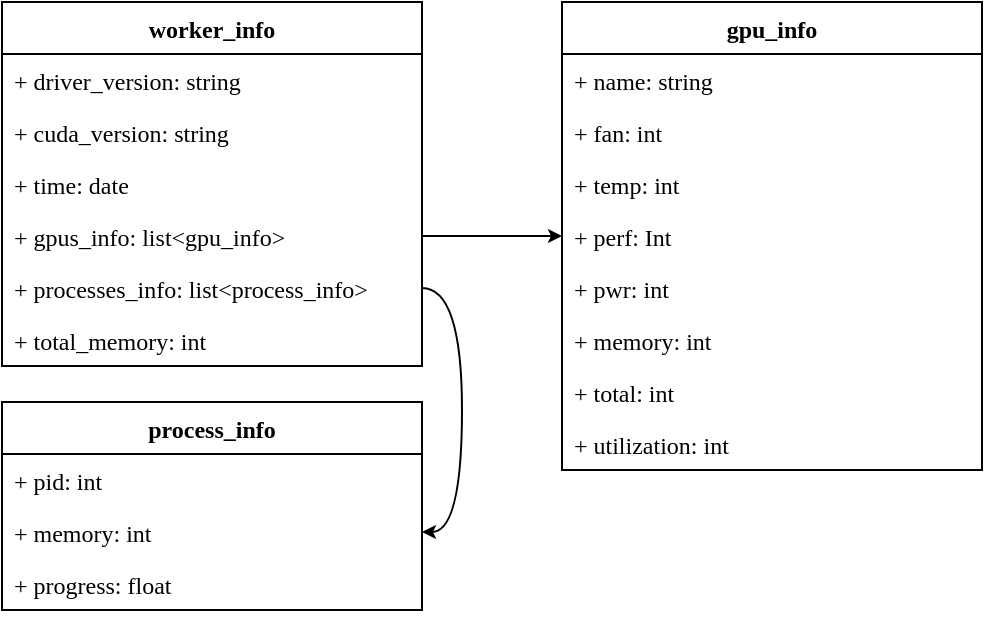 <mxfile version="20.6.2" type="github" pages="3">
  <diagram id="l8iKmZXDf4mdo6dWSt96" name="worker_info 类图">
    <mxGraphModel dx="1412" dy="698" grid="1" gridSize="10" guides="1" tooltips="1" connect="1" arrows="1" fold="1" page="1" pageScale="1" pageWidth="827" pageHeight="1169" math="0" shadow="0">
      <root>
        <mxCell id="0" />
        <mxCell id="1" parent="0" />
        <mxCell id="XGkscIAyU1HbfZGT-A6a-1" value="worker_info" style="swimlane;fontStyle=1;childLayout=stackLayout;horizontal=1;startSize=26;fillColor=none;horizontalStack=0;resizeParent=1;resizeParentMax=0;resizeLast=0;collapsible=1;marginBottom=0;swimlaneLine=1;strokeColor=default;direction=east;fontFamily=Times New Roman;" parent="1" vertex="1">
          <mxGeometry x="40" y="40" width="210" height="182" as="geometry">
            <mxRectangle x="40" y="40" width="100" height="30" as="alternateBounds" />
          </mxGeometry>
        </mxCell>
        <mxCell id="XGkscIAyU1HbfZGT-A6a-2" value="+ driver_version: string" style="text;strokeColor=none;fillColor=none;align=left;verticalAlign=top;spacingLeft=4;spacingRight=4;overflow=hidden;rotatable=0;points=[[0,0.5],[1,0.5]];portConstraint=eastwest;swimlaneLine=1;fontFamily=Times New Roman;" parent="XGkscIAyU1HbfZGT-A6a-1" vertex="1">
          <mxGeometry y="26" width="210" height="26" as="geometry" />
        </mxCell>
        <mxCell id="XGkscIAyU1HbfZGT-A6a-3" value="+ cuda_version: string" style="text;strokeColor=none;fillColor=none;align=left;verticalAlign=top;spacingLeft=4;spacingRight=4;overflow=hidden;rotatable=0;points=[[0,0.5],[1,0.5]];portConstraint=eastwest;swimlaneLine=1;fontFamily=Times New Roman;" parent="XGkscIAyU1HbfZGT-A6a-1" vertex="1">
          <mxGeometry y="52" width="210" height="26" as="geometry" />
        </mxCell>
        <mxCell id="XGkscIAyU1HbfZGT-A6a-4" value="+ time: date" style="text;strokeColor=none;fillColor=none;align=left;verticalAlign=top;spacingLeft=4;spacingRight=4;overflow=hidden;rotatable=0;points=[[0,0.5],[1,0.5]];portConstraint=eastwest;swimlaneLine=1;fontFamily=Times New Roman;" parent="XGkscIAyU1HbfZGT-A6a-1" vertex="1">
          <mxGeometry y="78" width="210" height="26" as="geometry" />
        </mxCell>
        <mxCell id="XGkscIAyU1HbfZGT-A6a-86" value="+ gpus_info: list&lt;gpu_info&gt;" style="text;strokeColor=none;fillColor=none;align=left;verticalAlign=top;spacingLeft=4;spacingRight=4;overflow=hidden;rotatable=0;points=[[0,0.5],[1,0.5]];portConstraint=eastwest;swimlaneLine=1;fontFamily=Times New Roman;" parent="XGkscIAyU1HbfZGT-A6a-1" vertex="1">
          <mxGeometry y="104" width="210" height="26" as="geometry" />
        </mxCell>
        <mxCell id="XGkscIAyU1HbfZGT-A6a-85" value="+ processes_info: list&lt;process_info&gt;" style="text;strokeColor=none;fillColor=none;align=left;verticalAlign=top;spacingLeft=4;spacingRight=4;overflow=hidden;rotatable=0;points=[[0,0.5],[1,0.5]];portConstraint=eastwest;swimlaneLine=1;fontFamily=Times New Roman;" parent="XGkscIAyU1HbfZGT-A6a-1" vertex="1">
          <mxGeometry y="130" width="210" height="26" as="geometry" />
        </mxCell>
        <mxCell id="XGkscIAyU1HbfZGT-A6a-84" value="+ total_memory: int" style="text;strokeColor=none;fillColor=none;align=left;verticalAlign=top;spacingLeft=4;spacingRight=4;overflow=hidden;rotatable=0;points=[[0,0.5],[1,0.5]];portConstraint=eastwest;swimlaneLine=1;fontFamily=Times New Roman;" parent="XGkscIAyU1HbfZGT-A6a-1" vertex="1">
          <mxGeometry y="156" width="210" height="26" as="geometry" />
        </mxCell>
        <mxCell id="Ia2evkQxHKpXpExzpttw-1" value="gpu_info" style="swimlane;fontStyle=1;childLayout=stackLayout;horizontal=1;startSize=26;fillColor=none;horizontalStack=0;resizeParent=1;resizeParentMax=0;resizeLast=0;collapsible=1;marginBottom=0;strokeColor=default;fontFamily=Times New Roman;" parent="1" vertex="1">
          <mxGeometry x="320" y="40" width="210" height="234" as="geometry" />
        </mxCell>
        <mxCell id="Ia2evkQxHKpXpExzpttw-2" value="+ name: string" style="text;strokeColor=none;fillColor=none;align=left;verticalAlign=top;spacingLeft=4;spacingRight=4;overflow=hidden;rotatable=0;points=[[0,0.5],[1,0.5]];portConstraint=eastwest;fontFamily=Times New Roman;" parent="Ia2evkQxHKpXpExzpttw-1" vertex="1">
          <mxGeometry y="26" width="210" height="26" as="geometry" />
        </mxCell>
        <mxCell id="Ia2evkQxHKpXpExzpttw-3" value="+ fan: int" style="text;strokeColor=none;fillColor=none;align=left;verticalAlign=top;spacingLeft=4;spacingRight=4;overflow=hidden;rotatable=0;points=[[0,0.5],[1,0.5]];portConstraint=eastwest;fontFamily=Times New Roman;" parent="Ia2evkQxHKpXpExzpttw-1" vertex="1">
          <mxGeometry y="52" width="210" height="26" as="geometry" />
        </mxCell>
        <mxCell id="Ia2evkQxHKpXpExzpttw-4" value="+ temp: int" style="text;strokeColor=none;fillColor=none;align=left;verticalAlign=top;spacingLeft=4;spacingRight=4;overflow=hidden;rotatable=0;points=[[0,0.5],[1,0.5]];portConstraint=eastwest;fontFamily=Times New Roman;" parent="Ia2evkQxHKpXpExzpttw-1" vertex="1">
          <mxGeometry y="78" width="210" height="26" as="geometry" />
        </mxCell>
        <mxCell id="Ia2evkQxHKpXpExzpttw-5" value="+ perf: Int" style="text;strokeColor=none;fillColor=none;align=left;verticalAlign=top;spacingLeft=4;spacingRight=4;overflow=hidden;rotatable=0;points=[[0,0.5],[1,0.5]];portConstraint=eastwest;fontFamily=Times New Roman;" parent="Ia2evkQxHKpXpExzpttw-1" vertex="1">
          <mxGeometry y="104" width="210" height="26" as="geometry" />
        </mxCell>
        <mxCell id="Ia2evkQxHKpXpExzpttw-6" value="+ pwr: int" style="text;strokeColor=none;fillColor=none;align=left;verticalAlign=top;spacingLeft=4;spacingRight=4;overflow=hidden;rotatable=0;points=[[0,0.5],[1,0.5]];portConstraint=eastwest;fontFamily=Times New Roman;" parent="Ia2evkQxHKpXpExzpttw-1" vertex="1">
          <mxGeometry y="130" width="210" height="26" as="geometry" />
        </mxCell>
        <mxCell id="Ia2evkQxHKpXpExzpttw-7" value="+ memory: int" style="text;strokeColor=none;fillColor=none;align=left;verticalAlign=top;spacingLeft=4;spacingRight=4;overflow=hidden;rotatable=0;points=[[0,0.5],[1,0.5]];portConstraint=eastwest;fontFamily=Times New Roman;" parent="Ia2evkQxHKpXpExzpttw-1" vertex="1">
          <mxGeometry y="156" width="210" height="26" as="geometry" />
        </mxCell>
        <mxCell id="Ia2evkQxHKpXpExzpttw-8" value="+ total: int" style="text;strokeColor=none;fillColor=none;align=left;verticalAlign=top;spacingLeft=4;spacingRight=4;overflow=hidden;rotatable=0;points=[[0,0.5],[1,0.5]];portConstraint=eastwest;fontFamily=Times New Roman;" parent="Ia2evkQxHKpXpExzpttw-1" vertex="1">
          <mxGeometry y="182" width="210" height="26" as="geometry" />
        </mxCell>
        <mxCell id="Ia2evkQxHKpXpExzpttw-9" value="+ utilization: int" style="text;strokeColor=none;fillColor=none;align=left;verticalAlign=top;spacingLeft=4;spacingRight=4;overflow=hidden;rotatable=0;points=[[0,0.5],[1,0.5]];portConstraint=eastwest;fontFamily=Times New Roman;" parent="Ia2evkQxHKpXpExzpttw-1" vertex="1">
          <mxGeometry y="208" width="210" height="26" as="geometry" />
        </mxCell>
        <mxCell id="LKX8Lh8B1uWVjHzPbZSv-1" value="process_info" style="swimlane;fontStyle=1;childLayout=stackLayout;horizontal=1;startSize=26;fillColor=none;horizontalStack=0;resizeParent=1;resizeParentMax=0;resizeLast=0;collapsible=1;marginBottom=0;strokeColor=default;fontFamily=Times New Roman;" parent="1" vertex="1">
          <mxGeometry x="40" y="240" width="210" height="104" as="geometry" />
        </mxCell>
        <mxCell id="LKX8Lh8B1uWVjHzPbZSv-2" value="+ pid: int" style="text;strokeColor=none;fillColor=none;align=left;verticalAlign=top;spacingLeft=4;spacingRight=4;overflow=hidden;rotatable=0;points=[[0,0.5],[1,0.5]];portConstraint=eastwest;fontFamily=Times New Roman;" parent="LKX8Lh8B1uWVjHzPbZSv-1" vertex="1">
          <mxGeometry y="26" width="210" height="26" as="geometry" />
        </mxCell>
        <mxCell id="LKX8Lh8B1uWVjHzPbZSv-3" value="+ memory: int" style="text;strokeColor=none;fillColor=none;align=left;verticalAlign=top;spacingLeft=4;spacingRight=4;overflow=hidden;rotatable=0;points=[[0,0.5],[1,0.5]];portConstraint=eastwest;fontFamily=Times New Roman;" parent="LKX8Lh8B1uWVjHzPbZSv-1" vertex="1">
          <mxGeometry y="52" width="210" height="26" as="geometry" />
        </mxCell>
        <mxCell id="LKX8Lh8B1uWVjHzPbZSv-4" value="+ progress: float" style="text;strokeColor=none;fillColor=none;align=left;verticalAlign=top;spacingLeft=4;spacingRight=4;overflow=hidden;rotatable=0;points=[[0,0.5],[1,0.5]];portConstraint=eastwest;fontFamily=Times New Roman;" parent="LKX8Lh8B1uWVjHzPbZSv-1" vertex="1">
          <mxGeometry y="78" width="210" height="26" as="geometry" />
        </mxCell>
        <mxCell id="LKX8Lh8B1uWVjHzPbZSv-7" style="edgeStyle=orthogonalEdgeStyle;rounded=0;orthogonalLoop=1;jettySize=auto;html=1;exitX=1;exitY=0.5;exitDx=0;exitDy=0;fontFamily=Times New Roman;endSize=4;startSize=4;curved=1;" parent="1" source="XGkscIAyU1HbfZGT-A6a-86" target="Ia2evkQxHKpXpExzpttw-5" edge="1">
          <mxGeometry relative="1" as="geometry" />
        </mxCell>
        <mxCell id="LKX8Lh8B1uWVjHzPbZSv-8" style="edgeStyle=orthogonalEdgeStyle;rounded=0;orthogonalLoop=1;jettySize=auto;html=1;exitX=1;exitY=0.5;exitDx=0;exitDy=0;entryX=1;entryY=0.5;entryDx=0;entryDy=0;fontFamily=Times New Roman;endSize=4;startSize=4;curved=1;" parent="1" source="XGkscIAyU1HbfZGT-A6a-85" target="LKX8Lh8B1uWVjHzPbZSv-3" edge="1">
          <mxGeometry relative="1" as="geometry" />
        </mxCell>
      </root>
    </mxGraphModel>
  </diagram>
  <diagram id="J3iUiw0qJQW4hA0Bxt5Z" name="gpu_info">
    <mxGraphModel dx="1412" dy="698" grid="1" gridSize="10" guides="1" tooltips="1" connect="1" arrows="1" fold="1" page="1" pageScale="1" pageWidth="827" pageHeight="1169" math="0" shadow="0">
      <root>
        <mxCell id="0" />
        <mxCell id="1" parent="0" />
      </root>
    </mxGraphModel>
  </diagram>
  <diagram id="SGCiOkovbxFRKuY4gNMh" name="process_info">
    <mxGraphModel dx="1412" dy="698" grid="1" gridSize="10" guides="1" tooltips="1" connect="1" arrows="1" fold="1" page="1" pageScale="1" pageWidth="827" pageHeight="1169" math="0" shadow="0">
      <root>
        <mxCell id="0" />
        <mxCell id="1" parent="0" />
      </root>
    </mxGraphModel>
  </diagram>
</mxfile>
